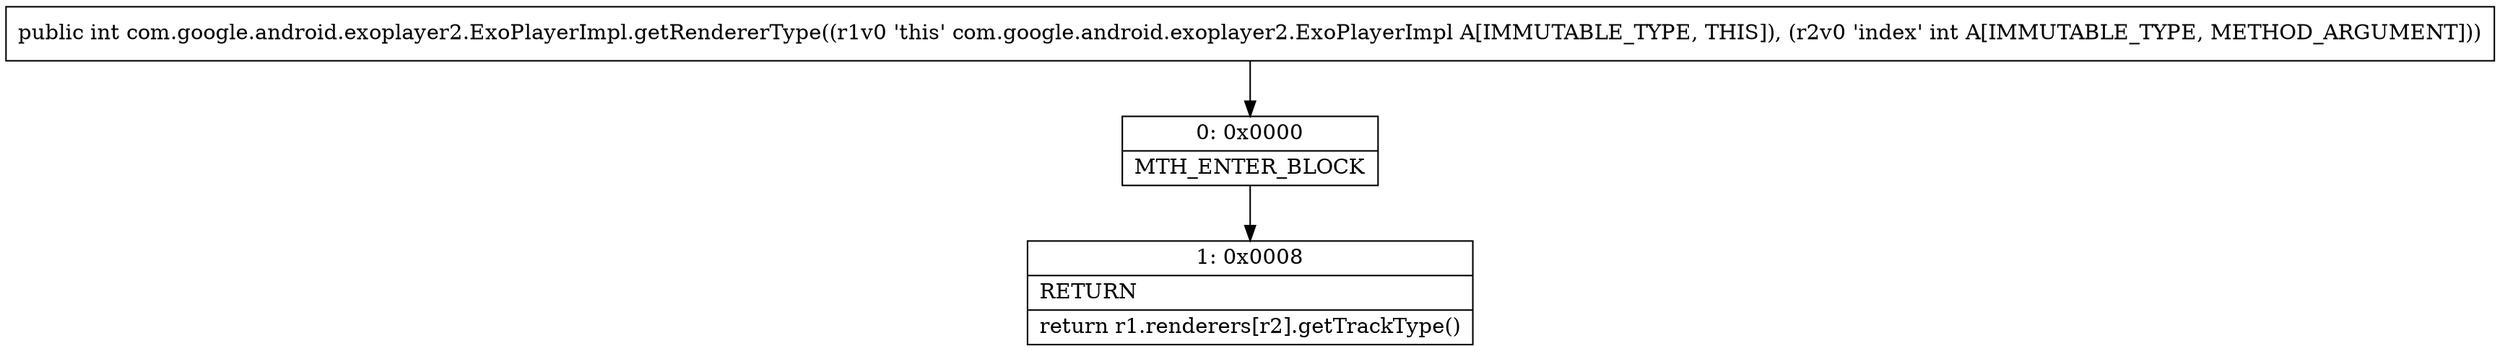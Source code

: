 digraph "CFG forcom.google.android.exoplayer2.ExoPlayerImpl.getRendererType(I)I" {
Node_0 [shape=record,label="{0\:\ 0x0000|MTH_ENTER_BLOCK\l}"];
Node_1 [shape=record,label="{1\:\ 0x0008|RETURN\l|return r1.renderers[r2].getTrackType()\l}"];
MethodNode[shape=record,label="{public int com.google.android.exoplayer2.ExoPlayerImpl.getRendererType((r1v0 'this' com.google.android.exoplayer2.ExoPlayerImpl A[IMMUTABLE_TYPE, THIS]), (r2v0 'index' int A[IMMUTABLE_TYPE, METHOD_ARGUMENT])) }"];
MethodNode -> Node_0;
Node_0 -> Node_1;
}

